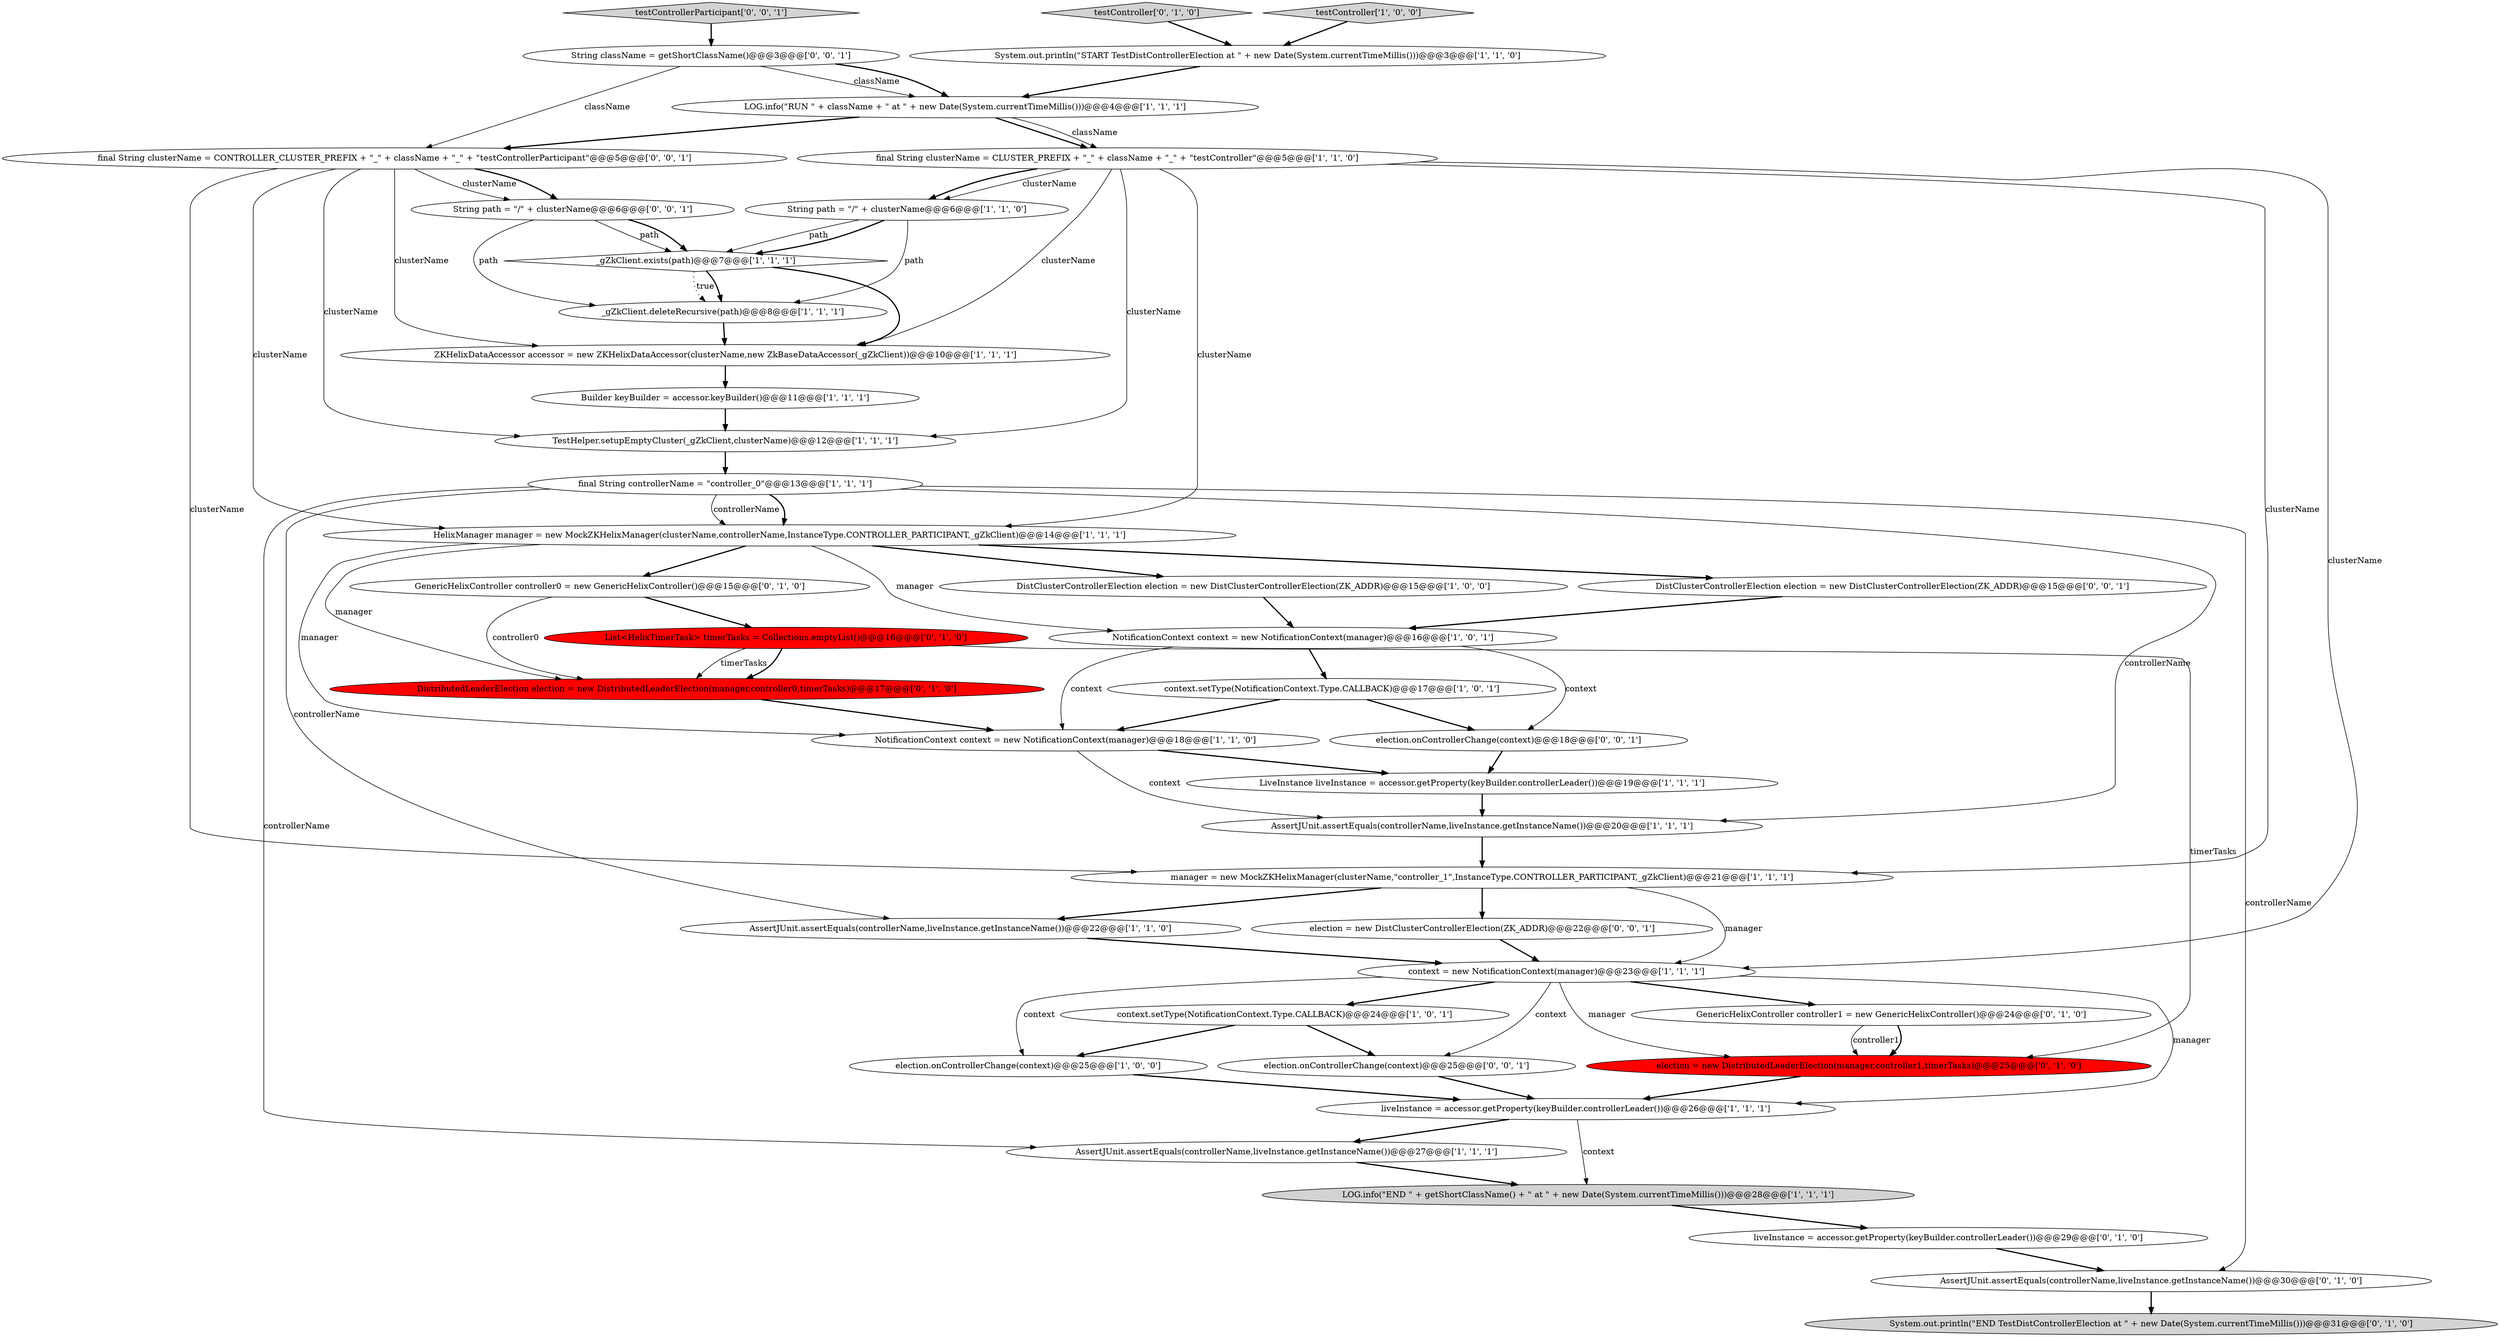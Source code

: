 digraph {
40 [style = filled, label = "testControllerParticipant['0', '0', '1']", fillcolor = lightgray, shape = diamond image = "AAA0AAABBB3BBB"];
0 [style = filled, label = "LOG.info(\"RUN \" + className + \" at \" + new Date(System.currentTimeMillis()))@@@4@@@['1', '1', '1']", fillcolor = white, shape = ellipse image = "AAA0AAABBB1BBB"];
42 [style = filled, label = "election.onControllerChange(context)@@@25@@@['0', '0', '1']", fillcolor = white, shape = ellipse image = "AAA0AAABBB3BBB"];
16 [style = filled, label = "testController['1', '0', '0']", fillcolor = lightgray, shape = diamond image = "AAA0AAABBB1BBB"];
20 [style = filled, label = "AssertJUnit.assertEquals(controllerName,liveInstance.getInstanceName())@@@22@@@['1', '1', '0']", fillcolor = white, shape = ellipse image = "AAA0AAABBB1BBB"];
10 [style = filled, label = "System.out.println(\"START TestDistControllerElection at \" + new Date(System.currentTimeMillis()))@@@3@@@['1', '1', '0']", fillcolor = white, shape = ellipse image = "AAA0AAABBB1BBB"];
7 [style = filled, label = "liveInstance = accessor.getProperty(keyBuilder.controllerLeader())@@@26@@@['1', '1', '1']", fillcolor = white, shape = ellipse image = "AAA0AAABBB1BBB"];
5 [style = filled, label = "_gZkClient.deleteRecursive(path)@@@8@@@['1', '1', '1']", fillcolor = white, shape = ellipse image = "AAA0AAABBB1BBB"];
11 [style = filled, label = "NotificationContext context = new NotificationContext(manager)@@@18@@@['1', '1', '0']", fillcolor = white, shape = ellipse image = "AAA0AAABBB1BBB"];
6 [style = filled, label = "context.setType(NotificationContext.Type.CALLBACK)@@@24@@@['1', '0', '1']", fillcolor = white, shape = ellipse image = "AAA0AAABBB1BBB"];
24 [style = filled, label = "NotificationContext context = new NotificationContext(manager)@@@16@@@['1', '0', '1']", fillcolor = white, shape = ellipse image = "AAA0AAABBB1BBB"];
26 [style = filled, label = "System.out.println(\"END TestDistControllerElection at \" + new Date(System.currentTimeMillis()))@@@31@@@['0', '1', '0']", fillcolor = lightgray, shape = ellipse image = "AAA0AAABBB2BBB"];
34 [style = filled, label = "GenericHelixController controller0 = new GenericHelixController()@@@15@@@['0', '1', '0']", fillcolor = white, shape = ellipse image = "AAA0AAABBB2BBB"];
29 [style = filled, label = "liveInstance = accessor.getProperty(keyBuilder.controllerLeader())@@@29@@@['0', '1', '0']", fillcolor = white, shape = ellipse image = "AAA0AAABBB2BBB"];
18 [style = filled, label = "LiveInstance liveInstance = accessor.getProperty(keyBuilder.controllerLeader())@@@19@@@['1', '1', '1']", fillcolor = white, shape = ellipse image = "AAA0AAABBB1BBB"];
38 [style = filled, label = "String className = getShortClassName()@@@3@@@['0', '0', '1']", fillcolor = white, shape = ellipse image = "AAA0AAABBB3BBB"];
36 [style = filled, label = "election = new DistClusterControllerElection(ZK_ADDR)@@@22@@@['0', '0', '1']", fillcolor = white, shape = ellipse image = "AAA0AAABBB3BBB"];
4 [style = filled, label = "TestHelper.setupEmptyCluster(_gZkClient,clusterName)@@@12@@@['1', '1', '1']", fillcolor = white, shape = ellipse image = "AAA0AAABBB1BBB"];
13 [style = filled, label = "manager = new MockZKHelixManager(clusterName,\"controller_1\",InstanceType.CONTROLLER_PARTICIPANT,_gZkClient)@@@21@@@['1', '1', '1']", fillcolor = white, shape = ellipse image = "AAA0AAABBB1BBB"];
25 [style = filled, label = "Builder keyBuilder = accessor.keyBuilder()@@@11@@@['1', '1', '1']", fillcolor = white, shape = ellipse image = "AAA0AAABBB1BBB"];
33 [style = filled, label = "election = new DistributedLeaderElection(manager,controller1,timerTasks)@@@25@@@['0', '1', '0']", fillcolor = red, shape = ellipse image = "AAA1AAABBB2BBB"];
32 [style = filled, label = "GenericHelixController controller1 = new GenericHelixController()@@@24@@@['0', '1', '0']", fillcolor = white, shape = ellipse image = "AAA0AAABBB2BBB"];
27 [style = filled, label = "DistributedLeaderElection election = new DistributedLeaderElection(manager,controller0,timerTasks)@@@17@@@['0', '1', '0']", fillcolor = red, shape = ellipse image = "AAA1AAABBB2BBB"];
12 [style = filled, label = "String path = \"/\" + clusterName@@@6@@@['1', '1', '0']", fillcolor = white, shape = ellipse image = "AAA0AAABBB1BBB"];
35 [style = filled, label = "String path = \"/\" + clusterName@@@6@@@['0', '0', '1']", fillcolor = white, shape = ellipse image = "AAA0AAABBB3BBB"];
28 [style = filled, label = "testController['0', '1', '0']", fillcolor = lightgray, shape = diamond image = "AAA0AAABBB2BBB"];
1 [style = filled, label = "HelixManager manager = new MockZKHelixManager(clusterName,controllerName,InstanceType.CONTROLLER_PARTICIPANT,_gZkClient)@@@14@@@['1', '1', '1']", fillcolor = white, shape = ellipse image = "AAA0AAABBB1BBB"];
31 [style = filled, label = "List<HelixTimerTask> timerTasks = Collections.emptyList()@@@16@@@['0', '1', '0']", fillcolor = red, shape = ellipse image = "AAA1AAABBB2BBB"];
41 [style = filled, label = "election.onControllerChange(context)@@@18@@@['0', '0', '1']", fillcolor = white, shape = ellipse image = "AAA0AAABBB3BBB"];
37 [style = filled, label = "final String clusterName = CONTROLLER_CLUSTER_PREFIX + \"_\" + className + \"_\" + \"testControllerParticipant\"@@@5@@@['0', '0', '1']", fillcolor = white, shape = ellipse image = "AAA0AAABBB3BBB"];
22 [style = filled, label = "AssertJUnit.assertEquals(controllerName,liveInstance.getInstanceName())@@@20@@@['1', '1', '1']", fillcolor = white, shape = ellipse image = "AAA0AAABBB1BBB"];
30 [style = filled, label = "AssertJUnit.assertEquals(controllerName,liveInstance.getInstanceName())@@@30@@@['0', '1', '0']", fillcolor = white, shape = ellipse image = "AAA0AAABBB2BBB"];
14 [style = filled, label = "DistClusterControllerElection election = new DistClusterControllerElection(ZK_ADDR)@@@15@@@['1', '0', '0']", fillcolor = white, shape = ellipse image = "AAA0AAABBB1BBB"];
17 [style = filled, label = "_gZkClient.exists(path)@@@7@@@['1', '1', '1']", fillcolor = white, shape = diamond image = "AAA0AAABBB1BBB"];
3 [style = filled, label = "final String clusterName = CLUSTER_PREFIX + \"_\" + className + \"_\" + \"testController\"@@@5@@@['1', '1', '0']", fillcolor = white, shape = ellipse image = "AAA0AAABBB1BBB"];
39 [style = filled, label = "DistClusterControllerElection election = new DistClusterControllerElection(ZK_ADDR)@@@15@@@['0', '0', '1']", fillcolor = white, shape = ellipse image = "AAA0AAABBB3BBB"];
19 [style = filled, label = "context = new NotificationContext(manager)@@@23@@@['1', '1', '1']", fillcolor = white, shape = ellipse image = "AAA0AAABBB1BBB"];
23 [style = filled, label = "election.onControllerChange(context)@@@25@@@['1', '0', '0']", fillcolor = white, shape = ellipse image = "AAA0AAABBB1BBB"];
15 [style = filled, label = "context.setType(NotificationContext.Type.CALLBACK)@@@17@@@['1', '0', '1']", fillcolor = white, shape = ellipse image = "AAA0AAABBB1BBB"];
2 [style = filled, label = "LOG.info(\"END \" + getShortClassName() + \" at \" + new Date(System.currentTimeMillis()))@@@28@@@['1', '1', '1']", fillcolor = lightgray, shape = ellipse image = "AAA0AAABBB1BBB"];
9 [style = filled, label = "final String controllerName = \"controller_0\"@@@13@@@['1', '1', '1']", fillcolor = white, shape = ellipse image = "AAA0AAABBB1BBB"];
21 [style = filled, label = "AssertJUnit.assertEquals(controllerName,liveInstance.getInstanceName())@@@27@@@['1', '1', '1']", fillcolor = white, shape = ellipse image = "AAA0AAABBB1BBB"];
8 [style = filled, label = "ZKHelixDataAccessor accessor = new ZKHelixDataAccessor(clusterName,new ZkBaseDataAccessor(_gZkClient))@@@10@@@['1', '1', '1']", fillcolor = white, shape = ellipse image = "AAA0AAABBB1BBB"];
14->24 [style = bold, label=""];
29->30 [style = bold, label=""];
3->13 [style = solid, label="clusterName"];
39->24 [style = bold, label=""];
24->41 [style = solid, label="context"];
38->0 [style = solid, label="className"];
40->38 [style = bold, label=""];
32->33 [style = solid, label="controller1"];
21->2 [style = bold, label=""];
18->22 [style = bold, label=""];
15->11 [style = bold, label=""];
9->20 [style = solid, label="controllerName"];
13->36 [style = bold, label=""];
15->41 [style = bold, label=""];
17->5 [style = dotted, label="true"];
13->19 [style = solid, label="manager"];
22->13 [style = bold, label=""];
33->7 [style = bold, label=""];
0->3 [style = bold, label=""];
1->24 [style = solid, label="manager"];
31->33 [style = solid, label="timerTasks"];
19->33 [style = solid, label="manager"];
17->5 [style = bold, label=""];
31->27 [style = solid, label="timerTasks"];
9->21 [style = solid, label="controllerName"];
34->27 [style = solid, label="controller0"];
30->26 [style = bold, label=""];
34->31 [style = bold, label=""];
35->5 [style = solid, label="path"];
19->6 [style = bold, label=""];
11->18 [style = bold, label=""];
3->4 [style = solid, label="clusterName"];
0->3 [style = solid, label="className"];
35->17 [style = solid, label="path"];
27->11 [style = bold, label=""];
31->27 [style = bold, label=""];
19->23 [style = solid, label="context"];
12->17 [style = solid, label="path"];
10->0 [style = bold, label=""];
38->0 [style = bold, label=""];
35->17 [style = bold, label=""];
23->7 [style = bold, label=""];
42->7 [style = bold, label=""];
9->1 [style = bold, label=""];
20->19 [style = bold, label=""];
3->8 [style = solid, label="clusterName"];
1->39 [style = bold, label=""];
17->8 [style = bold, label=""];
4->9 [style = bold, label=""];
3->12 [style = solid, label="clusterName"];
37->1 [style = solid, label="clusterName"];
6->23 [style = bold, label=""];
12->17 [style = bold, label=""];
37->35 [style = solid, label="clusterName"];
6->42 [style = bold, label=""];
19->7 [style = solid, label="manager"];
3->12 [style = bold, label=""];
19->42 [style = solid, label="context"];
32->33 [style = bold, label=""];
37->13 [style = solid, label="clusterName"];
9->1 [style = solid, label="controllerName"];
1->34 [style = bold, label=""];
19->32 [style = bold, label=""];
11->22 [style = solid, label="context"];
7->2 [style = solid, label="context"];
1->27 [style = solid, label="manager"];
37->35 [style = bold, label=""];
41->18 [style = bold, label=""];
36->19 [style = bold, label=""];
24->15 [style = bold, label=""];
5->8 [style = bold, label=""];
28->10 [style = bold, label=""];
0->37 [style = bold, label=""];
16->10 [style = bold, label=""];
3->19 [style = solid, label="clusterName"];
24->11 [style = solid, label="context"];
25->4 [style = bold, label=""];
3->1 [style = solid, label="clusterName"];
1->11 [style = solid, label="manager"];
12->5 [style = solid, label="path"];
38->37 [style = solid, label="className"];
37->4 [style = solid, label="clusterName"];
37->8 [style = solid, label="clusterName"];
7->21 [style = bold, label=""];
9->22 [style = solid, label="controllerName"];
1->14 [style = bold, label=""];
9->30 [style = solid, label="controllerName"];
2->29 [style = bold, label=""];
8->25 [style = bold, label=""];
13->20 [style = bold, label=""];
}
